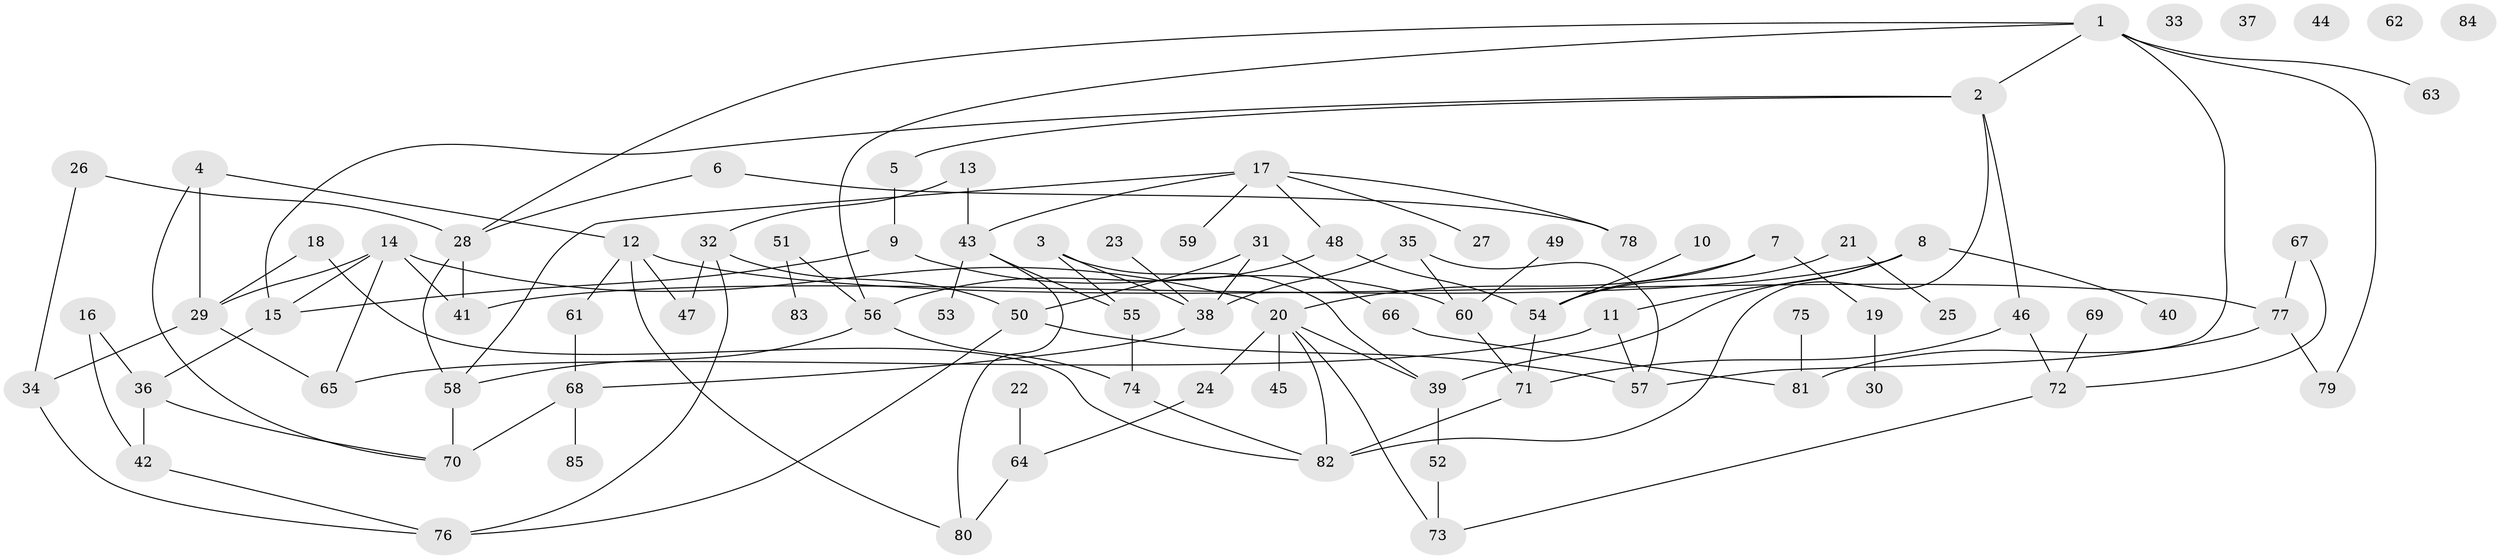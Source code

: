 // Generated by graph-tools (version 1.1) at 2025/49/03/09/25 03:49:11]
// undirected, 85 vertices, 118 edges
graph export_dot {
graph [start="1"]
  node [color=gray90,style=filled];
  1;
  2;
  3;
  4;
  5;
  6;
  7;
  8;
  9;
  10;
  11;
  12;
  13;
  14;
  15;
  16;
  17;
  18;
  19;
  20;
  21;
  22;
  23;
  24;
  25;
  26;
  27;
  28;
  29;
  30;
  31;
  32;
  33;
  34;
  35;
  36;
  37;
  38;
  39;
  40;
  41;
  42;
  43;
  44;
  45;
  46;
  47;
  48;
  49;
  50;
  51;
  52;
  53;
  54;
  55;
  56;
  57;
  58;
  59;
  60;
  61;
  62;
  63;
  64;
  65;
  66;
  67;
  68;
  69;
  70;
  71;
  72;
  73;
  74;
  75;
  76;
  77;
  78;
  79;
  80;
  81;
  82;
  83;
  84;
  85;
  1 -- 2;
  1 -- 28;
  1 -- 56;
  1 -- 57;
  1 -- 63;
  1 -- 79;
  2 -- 5;
  2 -- 15;
  2 -- 46;
  2 -- 82;
  3 -- 38;
  3 -- 39;
  3 -- 55;
  4 -- 12;
  4 -- 29;
  4 -- 70;
  5 -- 9;
  6 -- 28;
  6 -- 78;
  7 -- 19;
  7 -- 20;
  7 -- 54;
  8 -- 11;
  8 -- 39;
  8 -- 40;
  8 -- 41;
  9 -- 15;
  9 -- 60;
  10 -- 54;
  11 -- 57;
  11 -- 65;
  12 -- 47;
  12 -- 61;
  12 -- 77;
  12 -- 80;
  13 -- 32;
  13 -- 43;
  14 -- 15;
  14 -- 20;
  14 -- 29;
  14 -- 41;
  14 -- 65;
  15 -- 36;
  16 -- 36;
  16 -- 42;
  17 -- 27;
  17 -- 43;
  17 -- 48;
  17 -- 58;
  17 -- 59;
  17 -- 78;
  18 -- 29;
  18 -- 82;
  19 -- 30;
  20 -- 24;
  20 -- 39;
  20 -- 45;
  20 -- 73;
  20 -- 82;
  21 -- 25;
  21 -- 54;
  22 -- 64;
  23 -- 38;
  24 -- 64;
  26 -- 28;
  26 -- 34;
  28 -- 41;
  28 -- 58;
  29 -- 34;
  29 -- 65;
  31 -- 38;
  31 -- 50;
  31 -- 66;
  32 -- 47;
  32 -- 50;
  32 -- 76;
  34 -- 76;
  35 -- 38;
  35 -- 57;
  35 -- 60;
  36 -- 42;
  36 -- 70;
  38 -- 68;
  39 -- 52;
  42 -- 76;
  43 -- 53;
  43 -- 55;
  43 -- 80;
  46 -- 71;
  46 -- 72;
  48 -- 54;
  48 -- 56;
  49 -- 60;
  50 -- 57;
  50 -- 76;
  51 -- 56;
  51 -- 83;
  52 -- 73;
  54 -- 71;
  55 -- 74;
  56 -- 58;
  56 -- 74;
  58 -- 70;
  60 -- 71;
  61 -- 68;
  64 -- 80;
  66 -- 81;
  67 -- 72;
  67 -- 77;
  68 -- 70;
  68 -- 85;
  69 -- 72;
  71 -- 82;
  72 -- 73;
  74 -- 82;
  75 -- 81;
  77 -- 79;
  77 -- 81;
}
